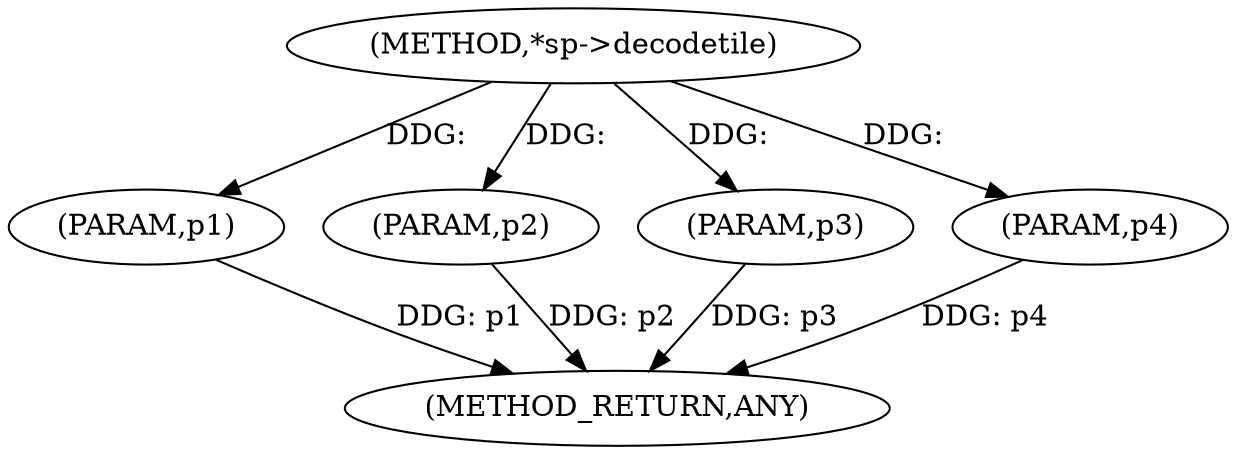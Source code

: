 digraph "*sp-&gt;decodetile" {  
"100486" [label = <(METHOD,*sp-&gt;decodetile)> ]
"100491" [label = <(METHOD_RETURN,ANY)> ]
"100487" [label = <(PARAM,p1)> ]
"100488" [label = <(PARAM,p2)> ]
"100489" [label = <(PARAM,p3)> ]
"100490" [label = <(PARAM,p4)> ]
  "100487" -> "100491"  [ label = "DDG: p1"] 
  "100488" -> "100491"  [ label = "DDG: p2"] 
  "100489" -> "100491"  [ label = "DDG: p3"] 
  "100490" -> "100491"  [ label = "DDG: p4"] 
  "100486" -> "100487"  [ label = "DDG: "] 
  "100486" -> "100488"  [ label = "DDG: "] 
  "100486" -> "100489"  [ label = "DDG: "] 
  "100486" -> "100490"  [ label = "DDG: "] 
}
